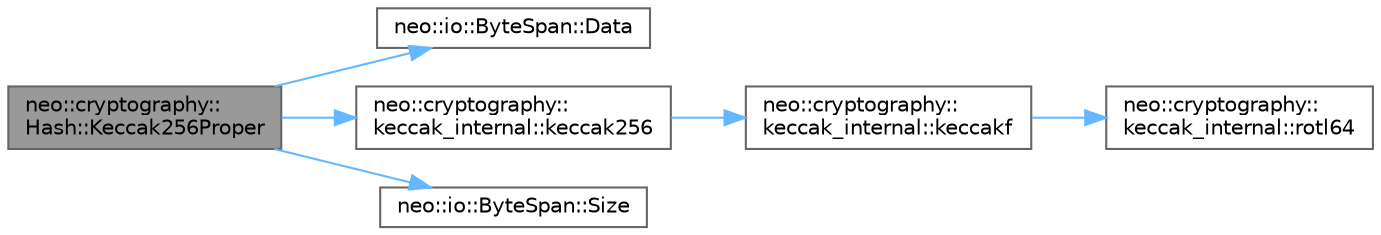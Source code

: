 digraph "neo::cryptography::Hash::Keccak256Proper"
{
 // LATEX_PDF_SIZE
  bgcolor="transparent";
  edge [fontname=Helvetica,fontsize=10,labelfontname=Helvetica,labelfontsize=10];
  node [fontname=Helvetica,fontsize=10,shape=box,height=0.2,width=0.4];
  rankdir="LR";
  Node1 [id="Node000001",label="neo::cryptography::\lHash::Keccak256Proper",height=0.2,width=0.4,color="gray40", fillcolor="grey60", style="filled", fontcolor="black",tooltip="Computes proper Keccak256 hash (Ethereum-compatible)."];
  Node1 -> Node2 [id="edge1_Node000001_Node000002",color="steelblue1",style="solid",tooltip=" "];
  Node2 [id="Node000002",label="neo::io::ByteSpan::Data",height=0.2,width=0.4,color="grey40", fillcolor="white", style="filled",URL="$classneo_1_1io_1_1_byte_span.html#a0285a19eb5cd212ecd1079e0bc5e494c",tooltip="Gets a pointer to the data."];
  Node1 -> Node3 [id="edge2_Node000001_Node000003",color="steelblue1",style="solid",tooltip=" "];
  Node3 [id="Node000003",label="neo::cryptography::\lkeccak_internal::keccak256",height=0.2,width=0.4,color="grey40", fillcolor="white", style="filled",URL="$namespaceneo_1_1cryptography_1_1keccak__internal.html#a5874d0c1f2915129c224e339dde36453",tooltip=" "];
  Node3 -> Node4 [id="edge3_Node000003_Node000004",color="steelblue1",style="solid",tooltip=" "];
  Node4 [id="Node000004",label="neo::cryptography::\lkeccak_internal::keccakf",height=0.2,width=0.4,color="grey40", fillcolor="white", style="filled",URL="$namespaceneo_1_1cryptography_1_1keccak__internal.html#af23dd19e8f21065646b5d7e883951a1b",tooltip=" "];
  Node4 -> Node5 [id="edge4_Node000004_Node000005",color="steelblue1",style="solid",tooltip=" "];
  Node5 [id="Node000005",label="neo::cryptography::\lkeccak_internal::rotl64",height=0.2,width=0.4,color="grey40", fillcolor="white", style="filled",URL="$namespaceneo_1_1cryptography_1_1keccak__internal.html#a7effd8689bc04cd018a62b024f5c0848",tooltip=" "];
  Node1 -> Node6 [id="edge5_Node000001_Node000006",color="steelblue1",style="solid",tooltip=" "];
  Node6 [id="Node000006",label="neo::io::ByteSpan::Size",height=0.2,width=0.4,color="grey40", fillcolor="white", style="filled",URL="$classneo_1_1io_1_1_byte_span.html#a4a869430800a37dcbeefac6f36468fcb",tooltip="Gets the size of the ByteSpan."];
}
